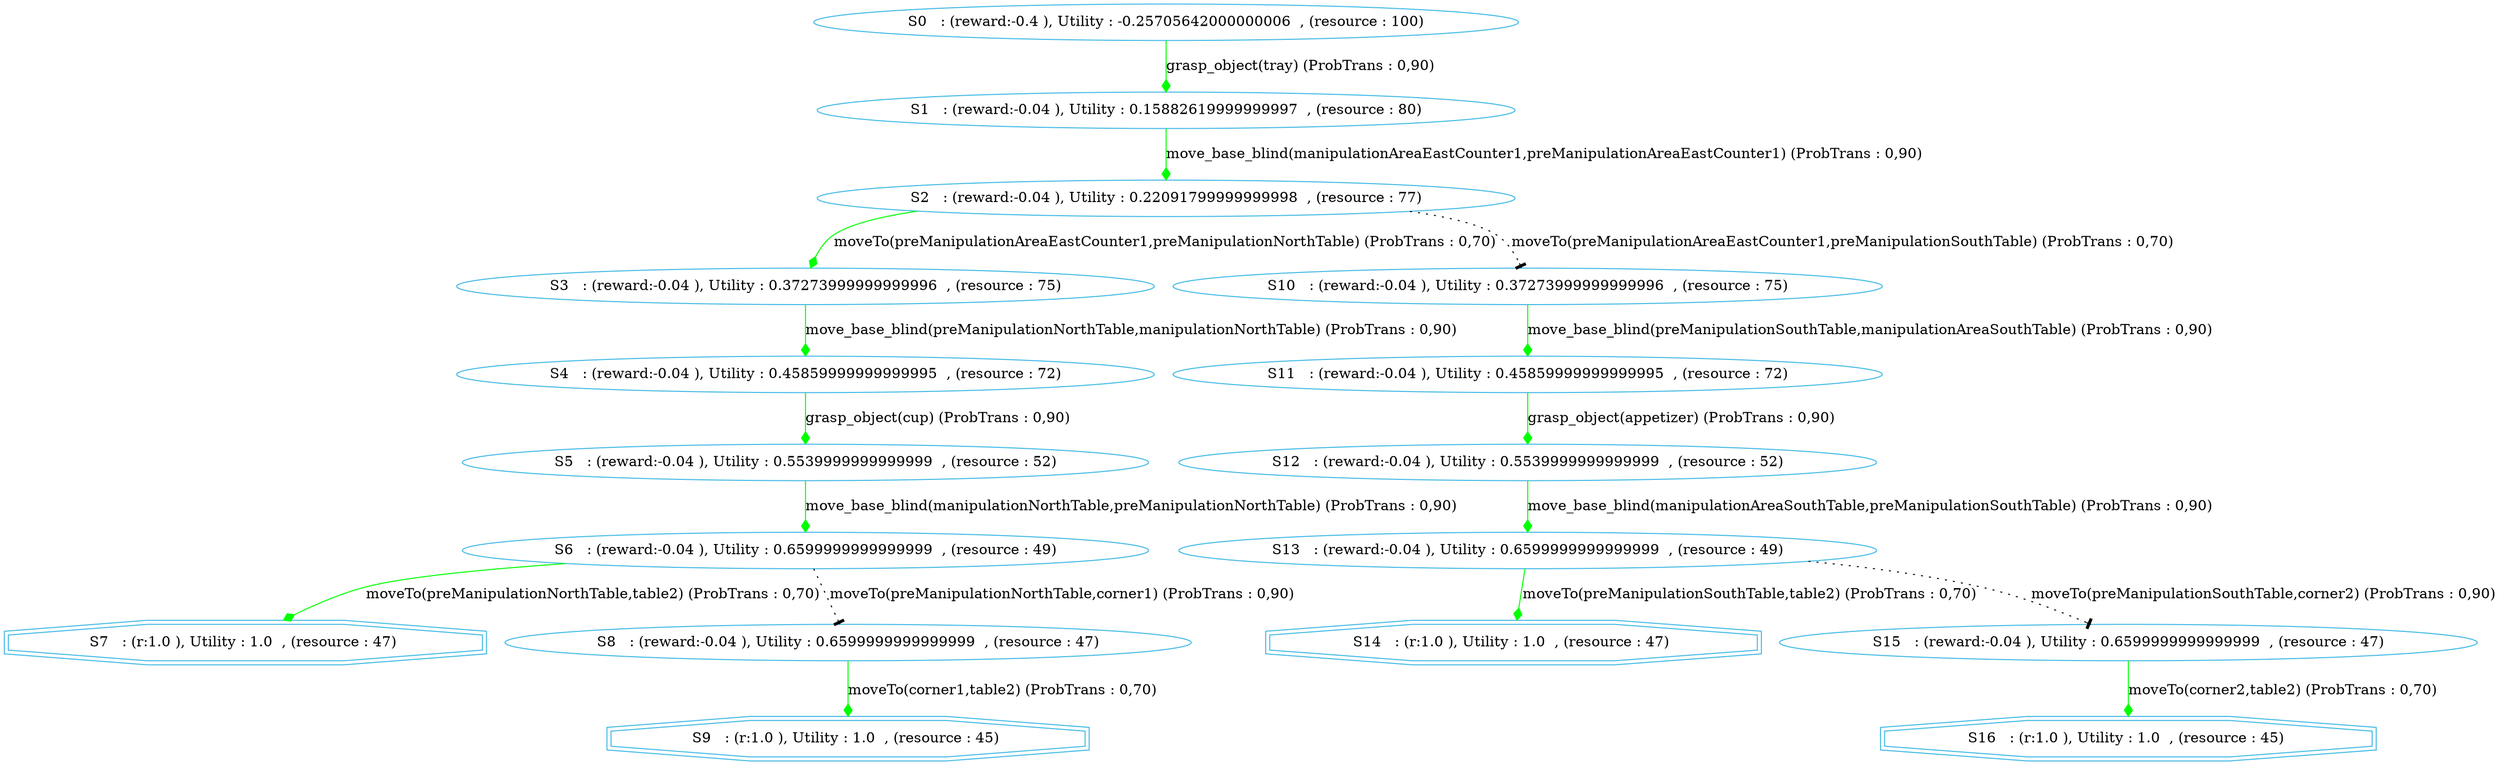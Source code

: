 digraph {
  node [color="#40b9e5" ]
 size="60,17";
"7" [label=" S7   : (r:1.0 ), Utility : 1.0  , (resource : 47)  " shape=doubleoctagon];
"9" [label=" S9   : (r:1.0 ), Utility : 1.0  , (resource : 45)  " shape=doubleoctagon];
"14" [label=" S14   : (r:1.0 ), Utility : 1.0  , (resource : 47)  " shape=doubleoctagon];
"16" [label=" S16   : (r:1.0 ), Utility : 1.0  , (resource : 45)  " shape=doubleoctagon];
"0" [label=" S0   : (reward:-0.4 ), Utility : -0.25705642000000006  , (resource : 100) "]"1" [label=" S1   : (reward:-0.04 ), Utility : 0.15882619999999997  , (resource : 80) "]"2" [label=" S2   : (reward:-0.04 ), Utility : 0.22091799999999998  , (resource : 77) "]"3" [label=" S3   : (reward:-0.04 ), Utility : 0.37273999999999996  , (resource : 75) "]"4" [label=" S4   : (reward:-0.04 ), Utility : 0.45859999999999995  , (resource : 72) "]"5" [label=" S5   : (reward:-0.04 ), Utility : 0.5539999999999999  , (resource : 52) "]"6" [label=" S6   : (reward:-0.04 ), Utility : 0.6599999999999999  , (resource : 49) "]"8" [label=" S8   : (reward:-0.04 ), Utility : 0.6599999999999999  , (resource : 47) "]"10" [label=" S10   : (reward:-0.04 ), Utility : 0.37273999999999996  , (resource : 75) "]"11" [label=" S11   : (reward:-0.04 ), Utility : 0.45859999999999995  , (resource : 72) "]"12" [label=" S12   : (reward:-0.04 ), Utility : 0.5539999999999999  , (resource : 52) "]"13" [label=" S13   : (reward:-0.04 ), Utility : 0.6599999999999999  , (resource : 49) "]"15" [label=" S15   : (reward:-0.04 ), Utility : 0.6599999999999999  , (resource : 47) "]"0" -> "1" [ label="grasp_object(tray) (ProbTrans : 0,90)"
, arrowhead = diamond , color=green];"1" -> "2" [ label="move_base_blind(manipulationAreaEastCounter1,preManipulationAreaEastCounter1) (ProbTrans : 0,90)"
, arrowhead = diamond , color=green];"2" -> "3" [ label="moveTo(preManipulationAreaEastCounter1,preManipulationNorthTable) (ProbTrans : 0,70)"
, arrowhead = diamond , color=green];"2" -> "10" [ label="moveTo(preManipulationAreaEastCounter1,preManipulationSouthTable) (ProbTrans : 0,70)"
,style=dotted, arrowhead=tee];"3" -> "4" [ label="move_base_blind(preManipulationNorthTable,manipulationNorthTable) (ProbTrans : 0,90)"
, arrowhead = diamond , color=green];"4" -> "5" [ label="grasp_object(cup) (ProbTrans : 0,90)"
, arrowhead = diamond , color=green];"5" -> "6" [ label="move_base_blind(manipulationNorthTable,preManipulationNorthTable) (ProbTrans : 0,90)"
, arrowhead = diamond , color=green];"6" -> "7" [ label="moveTo(preManipulationNorthTable,table2) (ProbTrans : 0,70)"
, arrowhead = diamond , color=green];"6" -> "8" [ label="moveTo(preManipulationNorthTable,corner1) (ProbTrans : 0,90)"
,style=dotted, arrowhead=tee];"8" -> "9" [ label="moveTo(corner1,table2) (ProbTrans : 0,70)"
, arrowhead = diamond , color=green];"10" -> "11" [ label="move_base_blind(preManipulationSouthTable,manipulationAreaSouthTable) (ProbTrans : 0,90)"
, arrowhead = diamond , color=green];"11" -> "12" [ label="grasp_object(appetizer) (ProbTrans : 0,90)"
, arrowhead = diamond , color=green];"12" -> "13" [ label="move_base_blind(manipulationAreaSouthTable,preManipulationSouthTable) (ProbTrans : 0,90)"
, arrowhead = diamond , color=green];"13" -> "14" [ label="moveTo(preManipulationSouthTable,table2) (ProbTrans : 0,70)"
, arrowhead = diamond , color=green];"13" -> "15" [ label="moveTo(preManipulationSouthTable,corner2) (ProbTrans : 0,90)"
,style=dotted, arrowhead=tee];"15" -> "16" [ label="moveTo(corner2,table2) (ProbTrans : 0,70)"
, arrowhead = diamond , color=green];}
